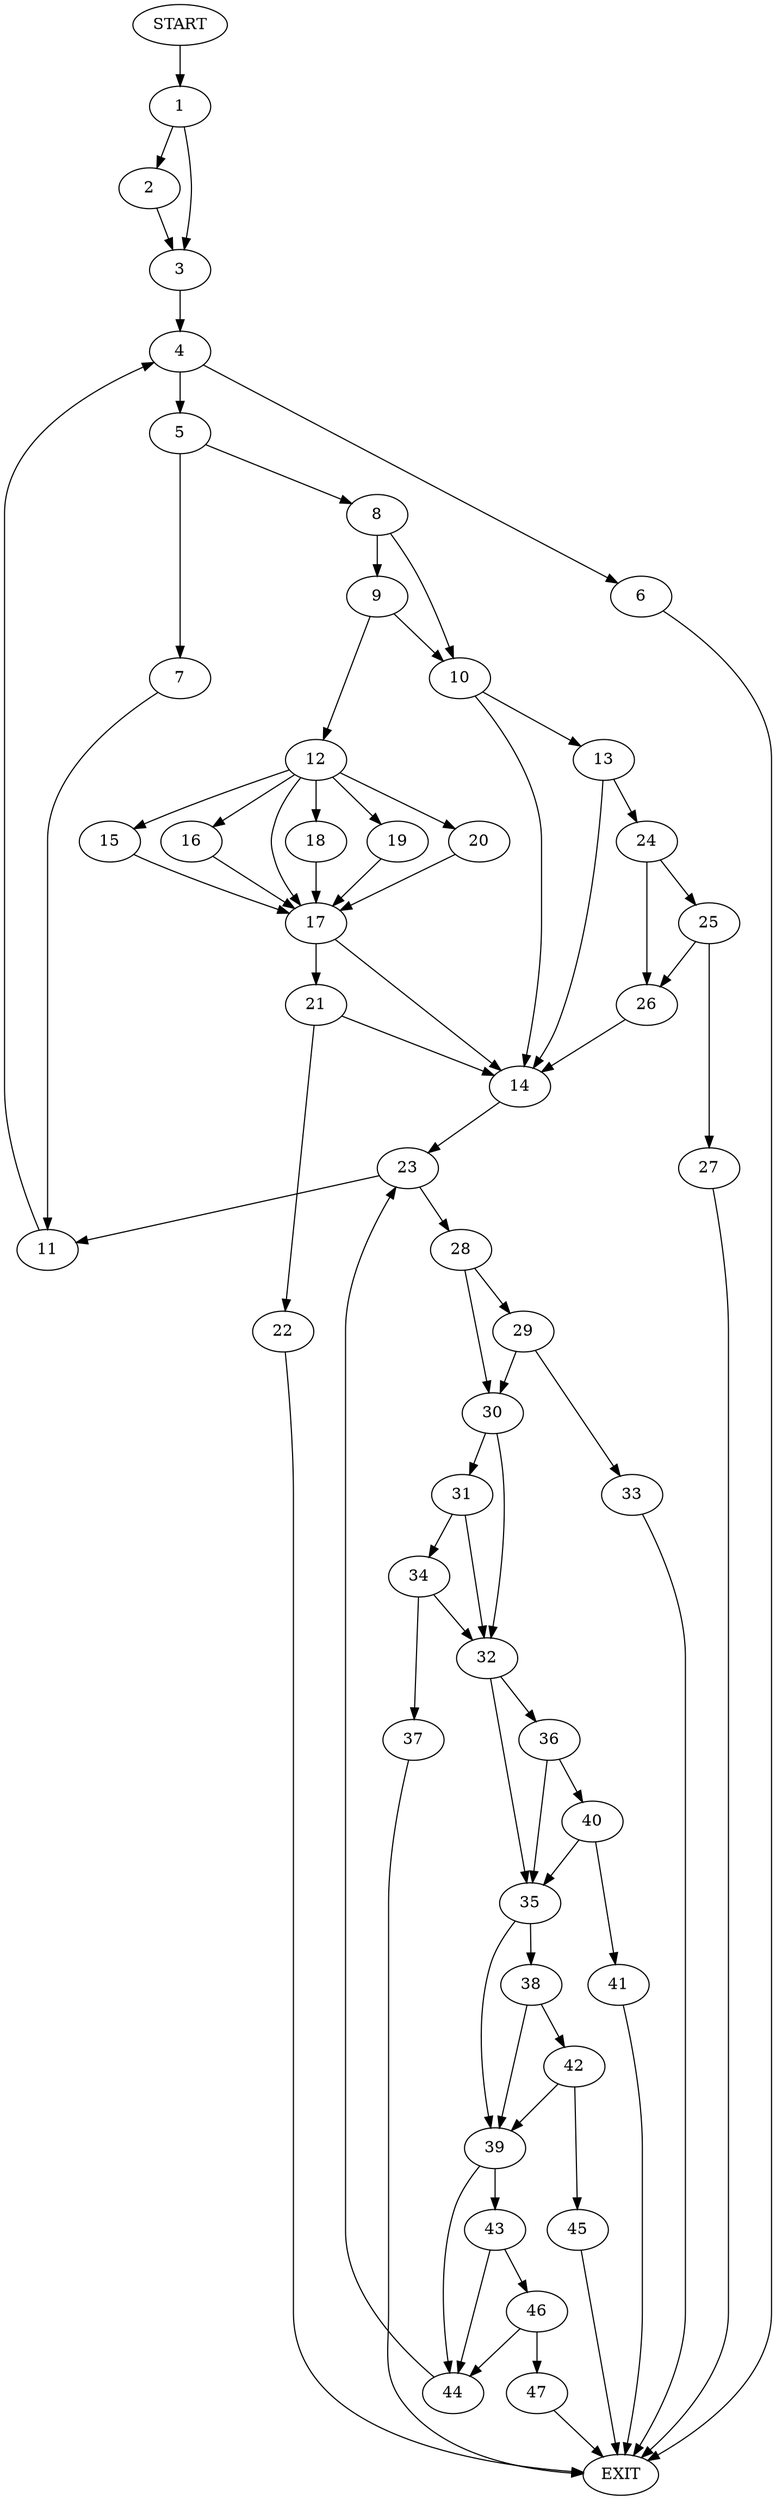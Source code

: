 digraph {
0 [label="START"]
48 [label="EXIT"]
0 -> 1
1 -> 2
1 -> 3
3 -> 4
2 -> 3
4 -> 5
4 -> 6
6 -> 48
5 -> 7
5 -> 8
8 -> 9
8 -> 10
7 -> 11
11 -> 4
9 -> 12
9 -> 10
10 -> 13
10 -> 14
12 -> 15
12 -> 16
12 -> 17
12 -> 18
12 -> 19
12 -> 20
20 -> 17
15 -> 17
17 -> 14
17 -> 21
16 -> 17
19 -> 17
18 -> 17
21 -> 22
21 -> 14
14 -> 23
22 -> 48
13 -> 14
13 -> 24
24 -> 25
24 -> 26
25 -> 27
25 -> 26
26 -> 14
27 -> 48
23 -> 28
23 -> 11
28 -> 29
28 -> 30
30 -> 31
30 -> 32
29 -> 33
29 -> 30
33 -> 48
31 -> 34
31 -> 32
32 -> 35
32 -> 36
34 -> 37
34 -> 32
37 -> 48
35 -> 38
35 -> 39
36 -> 35
36 -> 40
40 -> 35
40 -> 41
41 -> 48
38 -> 42
38 -> 39
39 -> 43
39 -> 44
42 -> 39
42 -> 45
45 -> 48
44 -> 23
43 -> 46
43 -> 44
46 -> 47
46 -> 44
47 -> 48
}
